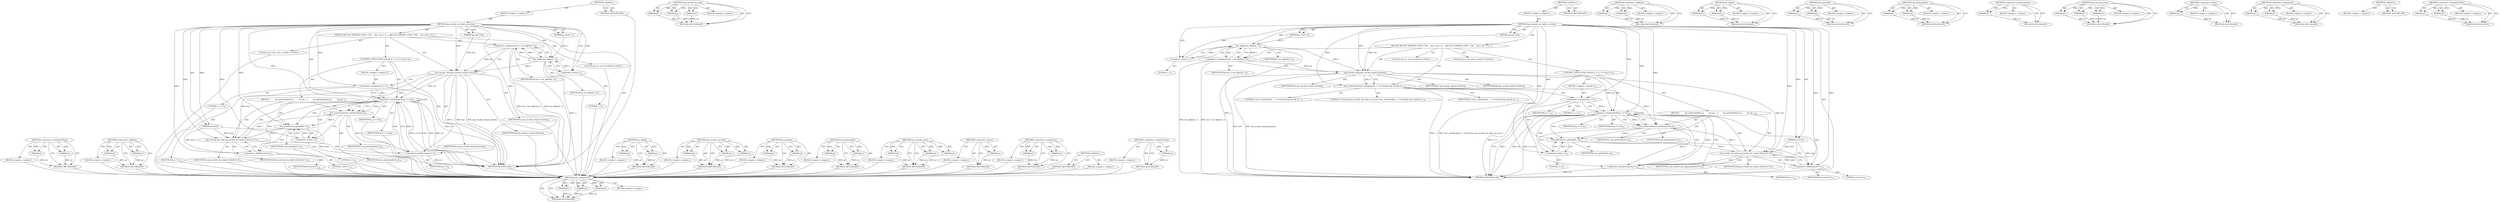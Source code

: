 digraph "&lt;operator&gt;.lessEqualsThan" {
vulnerable_92 [label=<(METHOD,&lt;operator&gt;.lessEqualsThan)>];
vulnerable_93 [label=<(PARAM,p1)>];
vulnerable_94 [label=<(PARAM,p2)>];
vulnerable_95 [label=<(BLOCK,&lt;empty&gt;,&lt;empty&gt;)>];
vulnerable_96 [label=<(METHOD_RETURN,ANY)>];
vulnerable_117 [label=<(METHOD,&lt;operator&gt;.addition)>];
vulnerable_118 [label=<(PARAM,p1)>];
vulnerable_119 [label=<(PARAM,p2)>];
vulnerable_120 [label=<(BLOCK,&lt;empty&gt;,&lt;empty&gt;)>];
vulnerable_121 [label=<(METHOD_RETURN,ANY)>];
vulnerable_6 [label=<(METHOD,&lt;global&gt;)<SUB>1</SUB>>];
vulnerable_7 [label=<(BLOCK,&lt;empty&gt;,&lt;empty&gt;)<SUB>1</SUB>>];
vulnerable_8 [label=<(METHOD,mp_encode_lua_table_as_array)<SUB>1</SUB>>];
vulnerable_9 [label=<(PARAM,lua_State *L)<SUB>1</SUB>>];
vulnerable_10 [label=<(PARAM,mp_buf *buf)<SUB>1</SUB>>];
vulnerable_11 [label=<(PARAM,int level)<SUB>1</SUB>>];
vulnerable_12 [label=<(BLOCK,{
#if LUA_VERSION_NUM &lt; 502
    size_t len = lu...,{
#if LUA_VERSION_NUM &lt; 502
    size_t len = lu...)<SUB>1</SUB>>];
vulnerable_13 [label="<(LOCAL,size_t len: size_t)<SUB>3</SUB>>"];
vulnerable_14 [label="<(LOCAL,size_t j: size_t)<SUB>3</SUB>>"];
vulnerable_15 [label=<(&lt;operator&gt;.assignment,len = lua_objlen(L,-1))<SUB>3</SUB>>];
vulnerable_16 [label=<(IDENTIFIER,len,len = lua_objlen(L,-1))<SUB>3</SUB>>];
vulnerable_17 [label=<(lua_objlen,lua_objlen(L,-1))<SUB>3</SUB>>];
vulnerable_18 [label=<(IDENTIFIER,L,lua_objlen(L,-1))<SUB>3</SUB>>];
vulnerable_19 [label=<(&lt;operator&gt;.minus,-1)<SUB>3</SUB>>];
vulnerable_20 [label=<(LITERAL,1,-1)<SUB>3</SUB>>];
vulnerable_21 [label=<(mp_encode_array,mp_encode_array(L,buf,len))<SUB>8</SUB>>];
vulnerable_22 [label=<(IDENTIFIER,L,mp_encode_array(L,buf,len))<SUB>8</SUB>>];
vulnerable_23 [label=<(IDENTIFIER,buf,mp_encode_array(L,buf,len))<SUB>8</SUB>>];
vulnerable_24 [label=<(IDENTIFIER,len,mp_encode_array(L,buf,len))<SUB>8</SUB>>];
vulnerable_25 [label=<(CONTROL_STRUCTURE,FOR,for (j = 1;j &lt;= len;j++))<SUB>9</SUB>>];
vulnerable_26 [label=<(BLOCK,&lt;empty&gt;,&lt;empty&gt;)<SUB>9</SUB>>];
vulnerable_27 [label=<(&lt;operator&gt;.assignment,j = 1)<SUB>9</SUB>>];
vulnerable_28 [label=<(IDENTIFIER,j,j = 1)<SUB>9</SUB>>];
vulnerable_29 [label=<(LITERAL,1,j = 1)<SUB>9</SUB>>];
vulnerable_30 [label=<(&lt;operator&gt;.lessEqualsThan,j &lt;= len)<SUB>9</SUB>>];
vulnerable_31 [label=<(IDENTIFIER,j,j &lt;= len)<SUB>9</SUB>>];
vulnerable_32 [label=<(IDENTIFIER,len,j &lt;= len)<SUB>9</SUB>>];
vulnerable_33 [label=<(&lt;operator&gt;.postIncrement,j++)<SUB>9</SUB>>];
vulnerable_34 [label=<(IDENTIFIER,j,j++)<SUB>9</SUB>>];
vulnerable_35 [label=<(BLOCK,{
         lua_pushnumber(L,j);
         lua_ge...,{
         lua_pushnumber(L,j);
         lua_ge...)<SUB>9</SUB>>];
vulnerable_36 [label=<(lua_pushnumber,lua_pushnumber(L,j))<SUB>10</SUB>>];
vulnerable_37 [label=<(IDENTIFIER,L,lua_pushnumber(L,j))<SUB>10</SUB>>];
vulnerable_38 [label=<(IDENTIFIER,j,lua_pushnumber(L,j))<SUB>10</SUB>>];
vulnerable_39 [label=<(lua_gettable,lua_gettable(L,-2))<SUB>11</SUB>>];
vulnerable_40 [label=<(IDENTIFIER,L,lua_gettable(L,-2))<SUB>11</SUB>>];
vulnerable_41 [label=<(&lt;operator&gt;.minus,-2)<SUB>11</SUB>>];
vulnerable_42 [label=<(LITERAL,2,-2)<SUB>11</SUB>>];
vulnerable_43 [label=<(mp_encode_lua_type,mp_encode_lua_type(L,buf,level+1))<SUB>12</SUB>>];
vulnerable_44 [label=<(IDENTIFIER,L,mp_encode_lua_type(L,buf,level+1))<SUB>12</SUB>>];
vulnerable_45 [label=<(IDENTIFIER,buf,mp_encode_lua_type(L,buf,level+1))<SUB>12</SUB>>];
vulnerable_46 [label=<(&lt;operator&gt;.addition,level+1)<SUB>12</SUB>>];
vulnerable_47 [label=<(IDENTIFIER,level,level+1)<SUB>12</SUB>>];
vulnerable_48 [label=<(LITERAL,1,level+1)<SUB>12</SUB>>];
vulnerable_49 [label=<(METHOD_RETURN,void)<SUB>1</SUB>>];
vulnerable_51 [label=<(METHOD_RETURN,ANY)<SUB>1</SUB>>];
vulnerable_77 [label=<(METHOD,lua_objlen)>];
vulnerable_78 [label=<(PARAM,p1)>];
vulnerable_79 [label=<(PARAM,p2)>];
vulnerable_80 [label=<(BLOCK,&lt;empty&gt;,&lt;empty&gt;)>];
vulnerable_81 [label=<(METHOD_RETURN,ANY)>];
vulnerable_111 [label=<(METHOD,mp_encode_lua_type)>];
vulnerable_112 [label=<(PARAM,p1)>];
vulnerable_113 [label=<(PARAM,p2)>];
vulnerable_114 [label=<(PARAM,p3)>];
vulnerable_115 [label=<(BLOCK,&lt;empty&gt;,&lt;empty&gt;)>];
vulnerable_116 [label=<(METHOD_RETURN,ANY)>];
vulnerable_106 [label=<(METHOD,lua_gettable)>];
vulnerable_107 [label=<(PARAM,p1)>];
vulnerable_108 [label=<(PARAM,p2)>];
vulnerable_109 [label=<(BLOCK,&lt;empty&gt;,&lt;empty&gt;)>];
vulnerable_110 [label=<(METHOD_RETURN,ANY)>];
vulnerable_101 [label=<(METHOD,lua_pushnumber)>];
vulnerable_102 [label=<(PARAM,p1)>];
vulnerable_103 [label=<(PARAM,p2)>];
vulnerable_104 [label=<(BLOCK,&lt;empty&gt;,&lt;empty&gt;)>];
vulnerable_105 [label=<(METHOD_RETURN,ANY)>];
vulnerable_86 [label=<(METHOD,mp_encode_array)>];
vulnerable_87 [label=<(PARAM,p1)>];
vulnerable_88 [label=<(PARAM,p2)>];
vulnerable_89 [label=<(PARAM,p3)>];
vulnerable_90 [label=<(BLOCK,&lt;empty&gt;,&lt;empty&gt;)>];
vulnerable_91 [label=<(METHOD_RETURN,ANY)>];
vulnerable_82 [label=<(METHOD,&lt;operator&gt;.minus)>];
vulnerable_83 [label=<(PARAM,p1)>];
vulnerable_84 [label=<(BLOCK,&lt;empty&gt;,&lt;empty&gt;)>];
vulnerable_85 [label=<(METHOD_RETURN,ANY)>];
vulnerable_72 [label=<(METHOD,&lt;operator&gt;.assignment)>];
vulnerable_73 [label=<(PARAM,p1)>];
vulnerable_74 [label=<(PARAM,p2)>];
vulnerable_75 [label=<(BLOCK,&lt;empty&gt;,&lt;empty&gt;)>];
vulnerable_76 [label=<(METHOD_RETURN,ANY)>];
vulnerable_66 [label=<(METHOD,&lt;global&gt;)<SUB>1</SUB>>];
vulnerable_67 [label=<(BLOCK,&lt;empty&gt;,&lt;empty&gt;)>];
vulnerable_68 [label=<(METHOD_RETURN,ANY)>];
vulnerable_97 [label=<(METHOD,&lt;operator&gt;.postIncrement)>];
vulnerable_98 [label=<(PARAM,p1)>];
vulnerable_99 [label=<(BLOCK,&lt;empty&gt;,&lt;empty&gt;)>];
vulnerable_100 [label=<(METHOD_RETURN,ANY)>];
fixed_98 [label=<(METHOD,luaL_checkstack)>];
fixed_99 [label=<(PARAM,p1)>];
fixed_100 [label=<(PARAM,p2)>];
fixed_101 [label=<(PARAM,p3)>];
fixed_102 [label=<(BLOCK,&lt;empty&gt;,&lt;empty&gt;)>];
fixed_103 [label=<(METHOD_RETURN,ANY)>];
fixed_123 [label=<(METHOD,mp_encode_lua_type)>];
fixed_124 [label=<(PARAM,p1)>];
fixed_125 [label=<(PARAM,p2)>];
fixed_126 [label=<(PARAM,p3)>];
fixed_127 [label=<(BLOCK,&lt;empty&gt;,&lt;empty&gt;)>];
fixed_128 [label=<(METHOD_RETURN,ANY)>];
fixed_6 [label=<(METHOD,&lt;global&gt;)<SUB>1</SUB>>];
fixed_7 [label=<(BLOCK,&lt;empty&gt;,&lt;empty&gt;)<SUB>1</SUB>>];
fixed_8 [label=<(METHOD,mp_encode_lua_table_as_array)<SUB>1</SUB>>];
fixed_9 [label=<(PARAM,lua_State *L)<SUB>1</SUB>>];
fixed_10 [label=<(PARAM,mp_buf *buf)<SUB>1</SUB>>];
fixed_11 [label=<(PARAM,int level)<SUB>1</SUB>>];
fixed_12 [label=<(BLOCK,{
#if LUA_VERSION_NUM &lt; 502
    size_t len = lu...,{
#if LUA_VERSION_NUM &lt; 502
    size_t len = lu...)<SUB>1</SUB>>];
fixed_13 [label="<(LOCAL,size_t len: size_t)<SUB>3</SUB>>"];
fixed_14 [label="<(LOCAL,size_t j: size_t)<SUB>3</SUB>>"];
fixed_15 [label=<(&lt;operator&gt;.assignment,len = lua_objlen(L,-1))<SUB>3</SUB>>];
fixed_16 [label=<(IDENTIFIER,len,len = lua_objlen(L,-1))<SUB>3</SUB>>];
fixed_17 [label=<(lua_objlen,lua_objlen(L,-1))<SUB>3</SUB>>];
fixed_18 [label=<(IDENTIFIER,L,lua_objlen(L,-1))<SUB>3</SUB>>];
fixed_19 [label=<(&lt;operator&gt;.minus,-1)<SUB>3</SUB>>];
fixed_20 [label=<(LITERAL,1,-1)<SUB>3</SUB>>];
fixed_21 [label=<(mp_encode_array,mp_encode_array(L,buf,len))<SUB>8</SUB>>];
fixed_22 [label=<(IDENTIFIER,L,mp_encode_array(L,buf,len))<SUB>8</SUB>>];
fixed_23 [label=<(IDENTIFIER,buf,mp_encode_array(L,buf,len))<SUB>8</SUB>>];
fixed_24 [label=<(IDENTIFIER,len,mp_encode_array(L,buf,len))<SUB>8</SUB>>];
fixed_25 [label=<(luaL_checkstack,luaL_checkstack(L, 1, &quot;in function mp_encode_lu...)<SUB>9</SUB>>];
fixed_26 [label=<(IDENTIFIER,L,luaL_checkstack(L, 1, &quot;in function mp_encode_lu...)<SUB>9</SUB>>];
fixed_27 [label=<(LITERAL,1,luaL_checkstack(L, 1, &quot;in function mp_encode_lu...)<SUB>9</SUB>>];
fixed_28 [label=<(LITERAL,&quot;in function mp_encode_lua_table_as_array&quot;,luaL_checkstack(L, 1, &quot;in function mp_encode_lu...)<SUB>9</SUB>>];
fixed_29 [label=<(CONTROL_STRUCTURE,FOR,for (j = 1;j &lt;= len;j++))<SUB>10</SUB>>];
fixed_30 [label=<(BLOCK,&lt;empty&gt;,&lt;empty&gt;)<SUB>10</SUB>>];
fixed_31 [label=<(&lt;operator&gt;.assignment,j = 1)<SUB>10</SUB>>];
fixed_32 [label=<(IDENTIFIER,j,j = 1)<SUB>10</SUB>>];
fixed_33 [label=<(LITERAL,1,j = 1)<SUB>10</SUB>>];
fixed_34 [label=<(&lt;operator&gt;.lessEqualsThan,j &lt;= len)<SUB>10</SUB>>];
fixed_35 [label=<(IDENTIFIER,j,j &lt;= len)<SUB>10</SUB>>];
fixed_36 [label=<(IDENTIFIER,len,j &lt;= len)<SUB>10</SUB>>];
fixed_37 [label=<(&lt;operator&gt;.postIncrement,j++)<SUB>10</SUB>>];
fixed_38 [label=<(IDENTIFIER,j,j++)<SUB>10</SUB>>];
fixed_39 [label=<(BLOCK,{
         lua_pushnumber(L,j);
         lua_ge...,{
         lua_pushnumber(L,j);
         lua_ge...)<SUB>10</SUB>>];
fixed_40 [label=<(lua_pushnumber,lua_pushnumber(L,j))<SUB>11</SUB>>];
fixed_41 [label=<(IDENTIFIER,L,lua_pushnumber(L,j))<SUB>11</SUB>>];
fixed_42 [label=<(IDENTIFIER,j,lua_pushnumber(L,j))<SUB>11</SUB>>];
fixed_43 [label=<(lua_gettable,lua_gettable(L,-2))<SUB>12</SUB>>];
fixed_44 [label=<(IDENTIFIER,L,lua_gettable(L,-2))<SUB>12</SUB>>];
fixed_45 [label=<(&lt;operator&gt;.minus,-2)<SUB>12</SUB>>];
fixed_46 [label=<(LITERAL,2,-2)<SUB>12</SUB>>];
fixed_47 [label=<(mp_encode_lua_type,mp_encode_lua_type(L,buf,level+1))<SUB>13</SUB>>];
fixed_48 [label=<(IDENTIFIER,L,mp_encode_lua_type(L,buf,level+1))<SUB>13</SUB>>];
fixed_49 [label=<(IDENTIFIER,buf,mp_encode_lua_type(L,buf,level+1))<SUB>13</SUB>>];
fixed_50 [label=<(&lt;operator&gt;.addition,level+1)<SUB>13</SUB>>];
fixed_51 [label=<(IDENTIFIER,level,level+1)<SUB>13</SUB>>];
fixed_52 [label=<(LITERAL,1,level+1)<SUB>13</SUB>>];
fixed_53 [label=<(METHOD_RETURN,void)<SUB>1</SUB>>];
fixed_55 [label=<(METHOD_RETURN,ANY)<SUB>1</SUB>>];
fixed_129 [label=<(METHOD,&lt;operator&gt;.addition)>];
fixed_130 [label=<(PARAM,p1)>];
fixed_131 [label=<(PARAM,p2)>];
fixed_132 [label=<(BLOCK,&lt;empty&gt;,&lt;empty&gt;)>];
fixed_133 [label=<(METHOD_RETURN,ANY)>];
fixed_83 [label=<(METHOD,lua_objlen)>];
fixed_84 [label=<(PARAM,p1)>];
fixed_85 [label=<(PARAM,p2)>];
fixed_86 [label=<(BLOCK,&lt;empty&gt;,&lt;empty&gt;)>];
fixed_87 [label=<(METHOD_RETURN,ANY)>];
fixed_118 [label=<(METHOD,lua_gettable)>];
fixed_119 [label=<(PARAM,p1)>];
fixed_120 [label=<(PARAM,p2)>];
fixed_121 [label=<(BLOCK,&lt;empty&gt;,&lt;empty&gt;)>];
fixed_122 [label=<(METHOD_RETURN,ANY)>];
fixed_113 [label=<(METHOD,lua_pushnumber)>];
fixed_114 [label=<(PARAM,p1)>];
fixed_115 [label=<(PARAM,p2)>];
fixed_116 [label=<(BLOCK,&lt;empty&gt;,&lt;empty&gt;)>];
fixed_117 [label=<(METHOD_RETURN,ANY)>];
fixed_109 [label=<(METHOD,&lt;operator&gt;.postIncrement)>];
fixed_110 [label=<(PARAM,p1)>];
fixed_111 [label=<(BLOCK,&lt;empty&gt;,&lt;empty&gt;)>];
fixed_112 [label=<(METHOD_RETURN,ANY)>];
fixed_92 [label=<(METHOD,mp_encode_array)>];
fixed_93 [label=<(PARAM,p1)>];
fixed_94 [label=<(PARAM,p2)>];
fixed_95 [label=<(PARAM,p3)>];
fixed_96 [label=<(BLOCK,&lt;empty&gt;,&lt;empty&gt;)>];
fixed_97 [label=<(METHOD_RETURN,ANY)>];
fixed_88 [label=<(METHOD,&lt;operator&gt;.minus)>];
fixed_89 [label=<(PARAM,p1)>];
fixed_90 [label=<(BLOCK,&lt;empty&gt;,&lt;empty&gt;)>];
fixed_91 [label=<(METHOD_RETURN,ANY)>];
fixed_78 [label=<(METHOD,&lt;operator&gt;.assignment)>];
fixed_79 [label=<(PARAM,p1)>];
fixed_80 [label=<(PARAM,p2)>];
fixed_81 [label=<(BLOCK,&lt;empty&gt;,&lt;empty&gt;)>];
fixed_82 [label=<(METHOD_RETURN,ANY)>];
fixed_72 [label=<(METHOD,&lt;global&gt;)<SUB>1</SUB>>];
fixed_73 [label=<(BLOCK,&lt;empty&gt;,&lt;empty&gt;)>];
fixed_74 [label=<(METHOD_RETURN,ANY)>];
fixed_104 [label=<(METHOD,&lt;operator&gt;.lessEqualsThan)>];
fixed_105 [label=<(PARAM,p1)>];
fixed_106 [label=<(PARAM,p2)>];
fixed_107 [label=<(BLOCK,&lt;empty&gt;,&lt;empty&gt;)>];
fixed_108 [label=<(METHOD_RETURN,ANY)>];
vulnerable_92 -> vulnerable_93  [key=0, label="AST: "];
vulnerable_92 -> vulnerable_93  [key=1, label="DDG: "];
vulnerable_92 -> vulnerable_95  [key=0, label="AST: "];
vulnerable_92 -> vulnerable_94  [key=0, label="AST: "];
vulnerable_92 -> vulnerable_94  [key=1, label="DDG: "];
vulnerable_92 -> vulnerable_96  [key=0, label="AST: "];
vulnerable_92 -> vulnerable_96  [key=1, label="CFG: "];
vulnerable_93 -> vulnerable_96  [key=0, label="DDG: p1"];
vulnerable_94 -> vulnerable_96  [key=0, label="DDG: p2"];
vulnerable_95 -> fixed_98  [key=0];
vulnerable_96 -> fixed_98  [key=0];
vulnerable_117 -> vulnerable_118  [key=0, label="AST: "];
vulnerable_117 -> vulnerable_118  [key=1, label="DDG: "];
vulnerable_117 -> vulnerable_120  [key=0, label="AST: "];
vulnerable_117 -> vulnerable_119  [key=0, label="AST: "];
vulnerable_117 -> vulnerable_119  [key=1, label="DDG: "];
vulnerable_117 -> vulnerable_121  [key=0, label="AST: "];
vulnerable_117 -> vulnerable_121  [key=1, label="CFG: "];
vulnerable_118 -> vulnerable_121  [key=0, label="DDG: p1"];
vulnerable_119 -> vulnerable_121  [key=0, label="DDG: p2"];
vulnerable_120 -> fixed_98  [key=0];
vulnerable_121 -> fixed_98  [key=0];
vulnerable_6 -> vulnerable_7  [key=0, label="AST: "];
vulnerable_6 -> vulnerable_51  [key=0, label="AST: "];
vulnerable_6 -> vulnerable_51  [key=1, label="CFG: "];
vulnerable_7 -> vulnerable_8  [key=0, label="AST: "];
vulnerable_8 -> vulnerable_9  [key=0, label="AST: "];
vulnerable_8 -> vulnerable_9  [key=1, label="DDG: "];
vulnerable_8 -> vulnerable_10  [key=0, label="AST: "];
vulnerable_8 -> vulnerable_10  [key=1, label="DDG: "];
vulnerable_8 -> vulnerable_11  [key=0, label="AST: "];
vulnerable_8 -> vulnerable_11  [key=1, label="DDG: "];
vulnerable_8 -> vulnerable_12  [key=0, label="AST: "];
vulnerable_8 -> vulnerable_49  [key=0, label="AST: "];
vulnerable_8 -> vulnerable_19  [key=0, label="CFG: "];
vulnerable_8 -> vulnerable_19  [key=1, label="DDG: "];
vulnerable_8 -> vulnerable_21  [key=0, label="DDG: "];
vulnerable_8 -> vulnerable_17  [key=0, label="DDG: "];
vulnerable_8 -> vulnerable_27  [key=0, label="DDG: "];
vulnerable_8 -> vulnerable_30  [key=0, label="DDG: "];
vulnerable_8 -> vulnerable_33  [key=0, label="DDG: "];
vulnerable_8 -> vulnerable_36  [key=0, label="DDG: "];
vulnerable_8 -> vulnerable_39  [key=0, label="DDG: "];
vulnerable_8 -> vulnerable_43  [key=0, label="DDG: "];
vulnerable_8 -> vulnerable_41  [key=0, label="DDG: "];
vulnerable_8 -> vulnerable_46  [key=0, label="DDG: "];
vulnerable_9 -> vulnerable_17  [key=0, label="DDG: L"];
vulnerable_10 -> vulnerable_21  [key=0, label="DDG: buf"];
vulnerable_11 -> vulnerable_49  [key=0, label="DDG: level"];
vulnerable_11 -> vulnerable_43  [key=0, label="DDG: level"];
vulnerable_11 -> vulnerable_46  [key=0, label="DDG: level"];
vulnerable_12 -> vulnerable_13  [key=0, label="AST: "];
vulnerable_12 -> vulnerable_14  [key=0, label="AST: "];
vulnerable_12 -> vulnerable_15  [key=0, label="AST: "];
vulnerable_12 -> vulnerable_21  [key=0, label="AST: "];
vulnerable_12 -> vulnerable_25  [key=0, label="AST: "];
vulnerable_13 -> fixed_98  [key=0];
vulnerable_14 -> fixed_98  [key=0];
vulnerable_15 -> vulnerable_16  [key=0, label="AST: "];
vulnerable_15 -> vulnerable_17  [key=0, label="AST: "];
vulnerable_15 -> vulnerable_21  [key=0, label="CFG: "];
vulnerable_15 -> vulnerable_21  [key=1, label="DDG: len"];
vulnerable_15 -> vulnerable_49  [key=0, label="DDG: lua_objlen(L,-1)"];
vulnerable_15 -> vulnerable_49  [key=1, label="DDG: len = lua_objlen(L,-1)"];
vulnerable_16 -> fixed_98  [key=0];
vulnerable_17 -> vulnerable_18  [key=0, label="AST: "];
vulnerable_17 -> vulnerable_19  [key=0, label="AST: "];
vulnerable_17 -> vulnerable_15  [key=0, label="CFG: "];
vulnerable_17 -> vulnerable_15  [key=1, label="DDG: L"];
vulnerable_17 -> vulnerable_15  [key=2, label="DDG: -1"];
vulnerable_17 -> vulnerable_49  [key=0, label="DDG: -1"];
vulnerable_17 -> vulnerable_21  [key=0, label="DDG: L"];
vulnerable_18 -> fixed_98  [key=0];
vulnerable_19 -> vulnerable_20  [key=0, label="AST: "];
vulnerable_19 -> vulnerable_17  [key=0, label="CFG: "];
vulnerable_19 -> vulnerable_17  [key=1, label="DDG: 1"];
vulnerable_20 -> fixed_98  [key=0];
vulnerable_21 -> vulnerable_22  [key=0, label="AST: "];
vulnerable_21 -> vulnerable_23  [key=0, label="AST: "];
vulnerable_21 -> vulnerable_24  [key=0, label="AST: "];
vulnerable_21 -> vulnerable_27  [key=0, label="CFG: "];
vulnerable_21 -> vulnerable_49  [key=0, label="DDG: L"];
vulnerable_21 -> vulnerable_49  [key=1, label="DDG: buf"];
vulnerable_21 -> vulnerable_49  [key=2, label="DDG: mp_encode_array(L,buf,len)"];
vulnerable_21 -> vulnerable_30  [key=0, label="DDG: len"];
vulnerable_21 -> vulnerable_36  [key=0, label="DDG: L"];
vulnerable_21 -> vulnerable_43  [key=0, label="DDG: buf"];
vulnerable_22 -> fixed_98  [key=0];
vulnerable_23 -> fixed_98  [key=0];
vulnerable_24 -> fixed_98  [key=0];
vulnerable_25 -> vulnerable_26  [key=0, label="AST: "];
vulnerable_25 -> vulnerable_30  [key=0, label="AST: "];
vulnerable_25 -> vulnerable_33  [key=0, label="AST: "];
vulnerable_25 -> vulnerable_35  [key=0, label="AST: "];
vulnerable_26 -> vulnerable_27  [key=0, label="AST: "];
vulnerable_27 -> vulnerable_28  [key=0, label="AST: "];
vulnerable_27 -> vulnerable_29  [key=0, label="AST: "];
vulnerable_27 -> vulnerable_30  [key=0, label="CFG: "];
vulnerable_27 -> vulnerable_30  [key=1, label="DDG: j"];
vulnerable_27 -> vulnerable_49  [key=0, label="DDG: j = 1"];
vulnerable_28 -> fixed_98  [key=0];
vulnerable_29 -> fixed_98  [key=0];
vulnerable_30 -> vulnerable_31  [key=0, label="AST: "];
vulnerable_30 -> vulnerable_32  [key=0, label="AST: "];
vulnerable_30 -> vulnerable_49  [key=0, label="CFG: "];
vulnerable_30 -> vulnerable_49  [key=1, label="DDG: j"];
vulnerable_30 -> vulnerable_49  [key=2, label="DDG: len"];
vulnerable_30 -> vulnerable_49  [key=3, label="DDG: j &lt;= len"];
vulnerable_30 -> vulnerable_36  [key=0, label="CFG: "];
vulnerable_30 -> vulnerable_36  [key=1, label="DDG: j"];
vulnerable_30 -> vulnerable_36  [key=2, label="CDG: "];
vulnerable_30 -> vulnerable_30  [key=0, label="CDG: "];
vulnerable_30 -> vulnerable_33  [key=0, label="CDG: "];
vulnerable_30 -> vulnerable_46  [key=0, label="CDG: "];
vulnerable_30 -> vulnerable_41  [key=0, label="CDG: "];
vulnerable_30 -> vulnerable_39  [key=0, label="CDG: "];
vulnerable_30 -> vulnerable_43  [key=0, label="CDG: "];
vulnerable_31 -> fixed_98  [key=0];
vulnerable_32 -> fixed_98  [key=0];
vulnerable_33 -> vulnerable_34  [key=0, label="AST: "];
vulnerable_33 -> vulnerable_30  [key=0, label="CFG: "];
vulnerable_33 -> vulnerable_30  [key=1, label="DDG: j"];
vulnerable_33 -> vulnerable_49  [key=0, label="DDG: j++"];
vulnerable_34 -> fixed_98  [key=0];
vulnerable_35 -> vulnerable_36  [key=0, label="AST: "];
vulnerable_35 -> vulnerable_39  [key=0, label="AST: "];
vulnerable_35 -> vulnerable_43  [key=0, label="AST: "];
vulnerable_36 -> vulnerable_37  [key=0, label="AST: "];
vulnerable_36 -> vulnerable_38  [key=0, label="AST: "];
vulnerable_36 -> vulnerable_41  [key=0, label="CFG: "];
vulnerable_36 -> vulnerable_33  [key=0, label="DDG: j"];
vulnerable_36 -> vulnerable_39  [key=0, label="DDG: L"];
vulnerable_37 -> fixed_98  [key=0];
vulnerable_38 -> fixed_98  [key=0];
vulnerable_39 -> vulnerable_40  [key=0, label="AST: "];
vulnerable_39 -> vulnerable_41  [key=0, label="AST: "];
vulnerable_39 -> vulnerable_46  [key=0, label="CFG: "];
vulnerable_39 -> vulnerable_43  [key=0, label="DDG: L"];
vulnerable_40 -> fixed_98  [key=0];
vulnerable_41 -> vulnerable_42  [key=0, label="AST: "];
vulnerable_41 -> vulnerable_39  [key=0, label="CFG: "];
vulnerable_41 -> vulnerable_39  [key=1, label="DDG: 2"];
vulnerable_42 -> fixed_98  [key=0];
vulnerable_43 -> vulnerable_44  [key=0, label="AST: "];
vulnerable_43 -> vulnerable_45  [key=0, label="AST: "];
vulnerable_43 -> vulnerable_46  [key=0, label="AST: "];
vulnerable_43 -> vulnerable_33  [key=0, label="CFG: "];
vulnerable_43 -> vulnerable_36  [key=0, label="DDG: L"];
vulnerable_44 -> fixed_98  [key=0];
vulnerable_45 -> fixed_98  [key=0];
vulnerable_46 -> vulnerable_47  [key=0, label="AST: "];
vulnerable_46 -> vulnerable_48  [key=0, label="AST: "];
vulnerable_46 -> vulnerable_43  [key=0, label="CFG: "];
vulnerable_47 -> fixed_98  [key=0];
vulnerable_48 -> fixed_98  [key=0];
vulnerable_49 -> fixed_98  [key=0];
vulnerable_51 -> fixed_98  [key=0];
vulnerable_77 -> vulnerable_78  [key=0, label="AST: "];
vulnerable_77 -> vulnerable_78  [key=1, label="DDG: "];
vulnerable_77 -> vulnerable_80  [key=0, label="AST: "];
vulnerable_77 -> vulnerable_79  [key=0, label="AST: "];
vulnerable_77 -> vulnerable_79  [key=1, label="DDG: "];
vulnerable_77 -> vulnerable_81  [key=0, label="AST: "];
vulnerable_77 -> vulnerable_81  [key=1, label="CFG: "];
vulnerable_78 -> vulnerable_81  [key=0, label="DDG: p1"];
vulnerable_79 -> vulnerable_81  [key=0, label="DDG: p2"];
vulnerable_80 -> fixed_98  [key=0];
vulnerable_81 -> fixed_98  [key=0];
vulnerable_111 -> vulnerable_112  [key=0, label="AST: "];
vulnerable_111 -> vulnerable_112  [key=1, label="DDG: "];
vulnerable_111 -> vulnerable_115  [key=0, label="AST: "];
vulnerable_111 -> vulnerable_113  [key=0, label="AST: "];
vulnerable_111 -> vulnerable_113  [key=1, label="DDG: "];
vulnerable_111 -> vulnerable_116  [key=0, label="AST: "];
vulnerable_111 -> vulnerable_116  [key=1, label="CFG: "];
vulnerable_111 -> vulnerable_114  [key=0, label="AST: "];
vulnerable_111 -> vulnerable_114  [key=1, label="DDG: "];
vulnerable_112 -> vulnerable_116  [key=0, label="DDG: p1"];
vulnerable_113 -> vulnerable_116  [key=0, label="DDG: p2"];
vulnerable_114 -> vulnerable_116  [key=0, label="DDG: p3"];
vulnerable_115 -> fixed_98  [key=0];
vulnerable_116 -> fixed_98  [key=0];
vulnerable_106 -> vulnerable_107  [key=0, label="AST: "];
vulnerable_106 -> vulnerable_107  [key=1, label="DDG: "];
vulnerable_106 -> vulnerable_109  [key=0, label="AST: "];
vulnerable_106 -> vulnerable_108  [key=0, label="AST: "];
vulnerable_106 -> vulnerable_108  [key=1, label="DDG: "];
vulnerable_106 -> vulnerable_110  [key=0, label="AST: "];
vulnerable_106 -> vulnerable_110  [key=1, label="CFG: "];
vulnerable_107 -> vulnerable_110  [key=0, label="DDG: p1"];
vulnerable_108 -> vulnerable_110  [key=0, label="DDG: p2"];
vulnerable_109 -> fixed_98  [key=0];
vulnerable_110 -> fixed_98  [key=0];
vulnerable_101 -> vulnerable_102  [key=0, label="AST: "];
vulnerable_101 -> vulnerable_102  [key=1, label="DDG: "];
vulnerable_101 -> vulnerable_104  [key=0, label="AST: "];
vulnerable_101 -> vulnerable_103  [key=0, label="AST: "];
vulnerable_101 -> vulnerable_103  [key=1, label="DDG: "];
vulnerable_101 -> vulnerable_105  [key=0, label="AST: "];
vulnerable_101 -> vulnerable_105  [key=1, label="CFG: "];
vulnerable_102 -> vulnerable_105  [key=0, label="DDG: p1"];
vulnerable_103 -> vulnerable_105  [key=0, label="DDG: p2"];
vulnerable_104 -> fixed_98  [key=0];
vulnerable_105 -> fixed_98  [key=0];
vulnerable_86 -> vulnerable_87  [key=0, label="AST: "];
vulnerable_86 -> vulnerable_87  [key=1, label="DDG: "];
vulnerable_86 -> vulnerable_90  [key=0, label="AST: "];
vulnerable_86 -> vulnerable_88  [key=0, label="AST: "];
vulnerable_86 -> vulnerable_88  [key=1, label="DDG: "];
vulnerable_86 -> vulnerable_91  [key=0, label="AST: "];
vulnerable_86 -> vulnerable_91  [key=1, label="CFG: "];
vulnerable_86 -> vulnerable_89  [key=0, label="AST: "];
vulnerable_86 -> vulnerable_89  [key=1, label="DDG: "];
vulnerable_87 -> vulnerable_91  [key=0, label="DDG: p1"];
vulnerable_88 -> vulnerable_91  [key=0, label="DDG: p2"];
vulnerable_89 -> vulnerable_91  [key=0, label="DDG: p3"];
vulnerable_90 -> fixed_98  [key=0];
vulnerable_91 -> fixed_98  [key=0];
vulnerable_82 -> vulnerable_83  [key=0, label="AST: "];
vulnerable_82 -> vulnerable_83  [key=1, label="DDG: "];
vulnerable_82 -> vulnerable_84  [key=0, label="AST: "];
vulnerable_82 -> vulnerable_85  [key=0, label="AST: "];
vulnerable_82 -> vulnerable_85  [key=1, label="CFG: "];
vulnerable_83 -> vulnerable_85  [key=0, label="DDG: p1"];
vulnerable_84 -> fixed_98  [key=0];
vulnerable_85 -> fixed_98  [key=0];
vulnerable_72 -> vulnerable_73  [key=0, label="AST: "];
vulnerable_72 -> vulnerable_73  [key=1, label="DDG: "];
vulnerable_72 -> vulnerable_75  [key=0, label="AST: "];
vulnerable_72 -> vulnerable_74  [key=0, label="AST: "];
vulnerable_72 -> vulnerable_74  [key=1, label="DDG: "];
vulnerable_72 -> vulnerable_76  [key=0, label="AST: "];
vulnerable_72 -> vulnerable_76  [key=1, label="CFG: "];
vulnerable_73 -> vulnerable_76  [key=0, label="DDG: p1"];
vulnerable_74 -> vulnerable_76  [key=0, label="DDG: p2"];
vulnerable_75 -> fixed_98  [key=0];
vulnerable_76 -> fixed_98  [key=0];
vulnerable_66 -> vulnerable_67  [key=0, label="AST: "];
vulnerable_66 -> vulnerable_68  [key=0, label="AST: "];
vulnerable_66 -> vulnerable_68  [key=1, label="CFG: "];
vulnerable_67 -> fixed_98  [key=0];
vulnerable_68 -> fixed_98  [key=0];
vulnerable_97 -> vulnerable_98  [key=0, label="AST: "];
vulnerable_97 -> vulnerable_98  [key=1, label="DDG: "];
vulnerable_97 -> vulnerable_99  [key=0, label="AST: "];
vulnerable_97 -> vulnerable_100  [key=0, label="AST: "];
vulnerable_97 -> vulnerable_100  [key=1, label="CFG: "];
vulnerable_98 -> vulnerable_100  [key=0, label="DDG: p1"];
vulnerable_99 -> fixed_98  [key=0];
vulnerable_100 -> fixed_98  [key=0];
fixed_98 -> fixed_99  [key=0, label="AST: "];
fixed_98 -> fixed_99  [key=1, label="DDG: "];
fixed_98 -> fixed_102  [key=0, label="AST: "];
fixed_98 -> fixed_100  [key=0, label="AST: "];
fixed_98 -> fixed_100  [key=1, label="DDG: "];
fixed_98 -> fixed_103  [key=0, label="AST: "];
fixed_98 -> fixed_103  [key=1, label="CFG: "];
fixed_98 -> fixed_101  [key=0, label="AST: "];
fixed_98 -> fixed_101  [key=1, label="DDG: "];
fixed_99 -> fixed_103  [key=0, label="DDG: p1"];
fixed_100 -> fixed_103  [key=0, label="DDG: p2"];
fixed_101 -> fixed_103  [key=0, label="DDG: p3"];
fixed_123 -> fixed_124  [key=0, label="AST: "];
fixed_123 -> fixed_124  [key=1, label="DDG: "];
fixed_123 -> fixed_127  [key=0, label="AST: "];
fixed_123 -> fixed_125  [key=0, label="AST: "];
fixed_123 -> fixed_125  [key=1, label="DDG: "];
fixed_123 -> fixed_128  [key=0, label="AST: "];
fixed_123 -> fixed_128  [key=1, label="CFG: "];
fixed_123 -> fixed_126  [key=0, label="AST: "];
fixed_123 -> fixed_126  [key=1, label="DDG: "];
fixed_124 -> fixed_128  [key=0, label="DDG: p1"];
fixed_125 -> fixed_128  [key=0, label="DDG: p2"];
fixed_126 -> fixed_128  [key=0, label="DDG: p3"];
fixed_6 -> fixed_7  [key=0, label="AST: "];
fixed_6 -> fixed_55  [key=0, label="AST: "];
fixed_6 -> fixed_55  [key=1, label="CFG: "];
fixed_7 -> fixed_8  [key=0, label="AST: "];
fixed_8 -> fixed_9  [key=0, label="AST: "];
fixed_8 -> fixed_9  [key=1, label="DDG: "];
fixed_8 -> fixed_10  [key=0, label="AST: "];
fixed_8 -> fixed_10  [key=1, label="DDG: "];
fixed_8 -> fixed_11  [key=0, label="AST: "];
fixed_8 -> fixed_11  [key=1, label="DDG: "];
fixed_8 -> fixed_12  [key=0, label="AST: "];
fixed_8 -> fixed_53  [key=0, label="AST: "];
fixed_8 -> fixed_19  [key=0, label="CFG: "];
fixed_8 -> fixed_19  [key=1, label="DDG: "];
fixed_8 -> fixed_21  [key=0, label="DDG: "];
fixed_8 -> fixed_25  [key=0, label="DDG: "];
fixed_8 -> fixed_17  [key=0, label="DDG: "];
fixed_8 -> fixed_31  [key=0, label="DDG: "];
fixed_8 -> fixed_34  [key=0, label="DDG: "];
fixed_8 -> fixed_37  [key=0, label="DDG: "];
fixed_8 -> fixed_40  [key=0, label="DDG: "];
fixed_8 -> fixed_43  [key=0, label="DDG: "];
fixed_8 -> fixed_47  [key=0, label="DDG: "];
fixed_8 -> fixed_45  [key=0, label="DDG: "];
fixed_8 -> fixed_50  [key=0, label="DDG: "];
fixed_9 -> fixed_17  [key=0, label="DDG: L"];
fixed_10 -> fixed_21  [key=0, label="DDG: buf"];
fixed_11 -> fixed_53  [key=0, label="DDG: level"];
fixed_11 -> fixed_47  [key=0, label="DDG: level"];
fixed_11 -> fixed_50  [key=0, label="DDG: level"];
fixed_12 -> fixed_13  [key=0, label="AST: "];
fixed_12 -> fixed_14  [key=0, label="AST: "];
fixed_12 -> fixed_15  [key=0, label="AST: "];
fixed_12 -> fixed_21  [key=0, label="AST: "];
fixed_12 -> fixed_25  [key=0, label="AST: "];
fixed_12 -> fixed_29  [key=0, label="AST: "];
fixed_15 -> fixed_16  [key=0, label="AST: "];
fixed_15 -> fixed_17  [key=0, label="AST: "];
fixed_15 -> fixed_21  [key=0, label="CFG: "];
fixed_15 -> fixed_21  [key=1, label="DDG: len"];
fixed_15 -> fixed_53  [key=0, label="DDG: lua_objlen(L,-1)"];
fixed_15 -> fixed_53  [key=1, label="DDG: len = lua_objlen(L,-1)"];
fixed_17 -> fixed_18  [key=0, label="AST: "];
fixed_17 -> fixed_19  [key=0, label="AST: "];
fixed_17 -> fixed_15  [key=0, label="CFG: "];
fixed_17 -> fixed_15  [key=1, label="DDG: L"];
fixed_17 -> fixed_15  [key=2, label="DDG: -1"];
fixed_17 -> fixed_53  [key=0, label="DDG: -1"];
fixed_17 -> fixed_21  [key=0, label="DDG: L"];
fixed_19 -> fixed_20  [key=0, label="AST: "];
fixed_19 -> fixed_17  [key=0, label="CFG: "];
fixed_19 -> fixed_17  [key=1, label="DDG: 1"];
fixed_21 -> fixed_22  [key=0, label="AST: "];
fixed_21 -> fixed_23  [key=0, label="AST: "];
fixed_21 -> fixed_24  [key=0, label="AST: "];
fixed_21 -> fixed_25  [key=0, label="CFG: "];
fixed_21 -> fixed_25  [key=1, label="DDG: L"];
fixed_21 -> fixed_53  [key=0, label="DDG: buf"];
fixed_21 -> fixed_53  [key=1, label="DDG: mp_encode_array(L,buf,len)"];
fixed_21 -> fixed_34  [key=0, label="DDG: len"];
fixed_21 -> fixed_47  [key=0, label="DDG: buf"];
fixed_25 -> fixed_26  [key=0, label="AST: "];
fixed_25 -> fixed_27  [key=0, label="AST: "];
fixed_25 -> fixed_28  [key=0, label="AST: "];
fixed_25 -> fixed_31  [key=0, label="CFG: "];
fixed_25 -> fixed_53  [key=0, label="DDG: L"];
fixed_25 -> fixed_53  [key=1, label="DDG: luaL_checkstack(L, 1, &quot;in function mp_encode_lua_table_as_array&quot;)"];
fixed_25 -> fixed_40  [key=0, label="DDG: L"];
fixed_29 -> fixed_30  [key=0, label="AST: "];
fixed_29 -> fixed_34  [key=0, label="AST: "];
fixed_29 -> fixed_37  [key=0, label="AST: "];
fixed_29 -> fixed_39  [key=0, label="AST: "];
fixed_30 -> fixed_31  [key=0, label="AST: "];
fixed_31 -> fixed_32  [key=0, label="AST: "];
fixed_31 -> fixed_33  [key=0, label="AST: "];
fixed_31 -> fixed_34  [key=0, label="CFG: "];
fixed_31 -> fixed_34  [key=1, label="DDG: j"];
fixed_31 -> fixed_53  [key=0, label="DDG: j = 1"];
fixed_34 -> fixed_35  [key=0, label="AST: "];
fixed_34 -> fixed_36  [key=0, label="AST: "];
fixed_34 -> fixed_53  [key=0, label="CFG: "];
fixed_34 -> fixed_53  [key=1, label="DDG: j"];
fixed_34 -> fixed_53  [key=2, label="DDG: len"];
fixed_34 -> fixed_53  [key=3, label="DDG: j &lt;= len"];
fixed_34 -> fixed_40  [key=0, label="CFG: "];
fixed_34 -> fixed_40  [key=1, label="DDG: j"];
fixed_34 -> fixed_40  [key=2, label="CDG: "];
fixed_34 -> fixed_47  [key=0, label="CDG: "];
fixed_34 -> fixed_34  [key=0, label="CDG: "];
fixed_34 -> fixed_50  [key=0, label="CDG: "];
fixed_34 -> fixed_37  [key=0, label="CDG: "];
fixed_34 -> fixed_45  [key=0, label="CDG: "];
fixed_34 -> fixed_43  [key=0, label="CDG: "];
fixed_37 -> fixed_38  [key=0, label="AST: "];
fixed_37 -> fixed_34  [key=0, label="CFG: "];
fixed_37 -> fixed_34  [key=1, label="DDG: j"];
fixed_37 -> fixed_53  [key=0, label="DDG: j++"];
fixed_39 -> fixed_40  [key=0, label="AST: "];
fixed_39 -> fixed_43  [key=0, label="AST: "];
fixed_39 -> fixed_47  [key=0, label="AST: "];
fixed_40 -> fixed_41  [key=0, label="AST: "];
fixed_40 -> fixed_42  [key=0, label="AST: "];
fixed_40 -> fixed_45  [key=0, label="CFG: "];
fixed_40 -> fixed_37  [key=0, label="DDG: j"];
fixed_40 -> fixed_43  [key=0, label="DDG: L"];
fixed_43 -> fixed_44  [key=0, label="AST: "];
fixed_43 -> fixed_45  [key=0, label="AST: "];
fixed_43 -> fixed_50  [key=0, label="CFG: "];
fixed_43 -> fixed_47  [key=0, label="DDG: L"];
fixed_45 -> fixed_46  [key=0, label="AST: "];
fixed_45 -> fixed_43  [key=0, label="CFG: "];
fixed_45 -> fixed_43  [key=1, label="DDG: 2"];
fixed_47 -> fixed_48  [key=0, label="AST: "];
fixed_47 -> fixed_49  [key=0, label="AST: "];
fixed_47 -> fixed_50  [key=0, label="AST: "];
fixed_47 -> fixed_37  [key=0, label="CFG: "];
fixed_47 -> fixed_40  [key=0, label="DDG: L"];
fixed_50 -> fixed_51  [key=0, label="AST: "];
fixed_50 -> fixed_52  [key=0, label="AST: "];
fixed_50 -> fixed_47  [key=0, label="CFG: "];
fixed_129 -> fixed_130  [key=0, label="AST: "];
fixed_129 -> fixed_130  [key=1, label="DDG: "];
fixed_129 -> fixed_132  [key=0, label="AST: "];
fixed_129 -> fixed_131  [key=0, label="AST: "];
fixed_129 -> fixed_131  [key=1, label="DDG: "];
fixed_129 -> fixed_133  [key=0, label="AST: "];
fixed_129 -> fixed_133  [key=1, label="CFG: "];
fixed_130 -> fixed_133  [key=0, label="DDG: p1"];
fixed_131 -> fixed_133  [key=0, label="DDG: p2"];
fixed_83 -> fixed_84  [key=0, label="AST: "];
fixed_83 -> fixed_84  [key=1, label="DDG: "];
fixed_83 -> fixed_86  [key=0, label="AST: "];
fixed_83 -> fixed_85  [key=0, label="AST: "];
fixed_83 -> fixed_85  [key=1, label="DDG: "];
fixed_83 -> fixed_87  [key=0, label="AST: "];
fixed_83 -> fixed_87  [key=1, label="CFG: "];
fixed_84 -> fixed_87  [key=0, label="DDG: p1"];
fixed_85 -> fixed_87  [key=0, label="DDG: p2"];
fixed_118 -> fixed_119  [key=0, label="AST: "];
fixed_118 -> fixed_119  [key=1, label="DDG: "];
fixed_118 -> fixed_121  [key=0, label="AST: "];
fixed_118 -> fixed_120  [key=0, label="AST: "];
fixed_118 -> fixed_120  [key=1, label="DDG: "];
fixed_118 -> fixed_122  [key=0, label="AST: "];
fixed_118 -> fixed_122  [key=1, label="CFG: "];
fixed_119 -> fixed_122  [key=0, label="DDG: p1"];
fixed_120 -> fixed_122  [key=0, label="DDG: p2"];
fixed_113 -> fixed_114  [key=0, label="AST: "];
fixed_113 -> fixed_114  [key=1, label="DDG: "];
fixed_113 -> fixed_116  [key=0, label="AST: "];
fixed_113 -> fixed_115  [key=0, label="AST: "];
fixed_113 -> fixed_115  [key=1, label="DDG: "];
fixed_113 -> fixed_117  [key=0, label="AST: "];
fixed_113 -> fixed_117  [key=1, label="CFG: "];
fixed_114 -> fixed_117  [key=0, label="DDG: p1"];
fixed_115 -> fixed_117  [key=0, label="DDG: p2"];
fixed_109 -> fixed_110  [key=0, label="AST: "];
fixed_109 -> fixed_110  [key=1, label="DDG: "];
fixed_109 -> fixed_111  [key=0, label="AST: "];
fixed_109 -> fixed_112  [key=0, label="AST: "];
fixed_109 -> fixed_112  [key=1, label="CFG: "];
fixed_110 -> fixed_112  [key=0, label="DDG: p1"];
fixed_92 -> fixed_93  [key=0, label="AST: "];
fixed_92 -> fixed_93  [key=1, label="DDG: "];
fixed_92 -> fixed_96  [key=0, label="AST: "];
fixed_92 -> fixed_94  [key=0, label="AST: "];
fixed_92 -> fixed_94  [key=1, label="DDG: "];
fixed_92 -> fixed_97  [key=0, label="AST: "];
fixed_92 -> fixed_97  [key=1, label="CFG: "];
fixed_92 -> fixed_95  [key=0, label="AST: "];
fixed_92 -> fixed_95  [key=1, label="DDG: "];
fixed_93 -> fixed_97  [key=0, label="DDG: p1"];
fixed_94 -> fixed_97  [key=0, label="DDG: p2"];
fixed_95 -> fixed_97  [key=0, label="DDG: p3"];
fixed_88 -> fixed_89  [key=0, label="AST: "];
fixed_88 -> fixed_89  [key=1, label="DDG: "];
fixed_88 -> fixed_90  [key=0, label="AST: "];
fixed_88 -> fixed_91  [key=0, label="AST: "];
fixed_88 -> fixed_91  [key=1, label="CFG: "];
fixed_89 -> fixed_91  [key=0, label="DDG: p1"];
fixed_78 -> fixed_79  [key=0, label="AST: "];
fixed_78 -> fixed_79  [key=1, label="DDG: "];
fixed_78 -> fixed_81  [key=0, label="AST: "];
fixed_78 -> fixed_80  [key=0, label="AST: "];
fixed_78 -> fixed_80  [key=1, label="DDG: "];
fixed_78 -> fixed_82  [key=0, label="AST: "];
fixed_78 -> fixed_82  [key=1, label="CFG: "];
fixed_79 -> fixed_82  [key=0, label="DDG: p1"];
fixed_80 -> fixed_82  [key=0, label="DDG: p2"];
fixed_72 -> fixed_73  [key=0, label="AST: "];
fixed_72 -> fixed_74  [key=0, label="AST: "];
fixed_72 -> fixed_74  [key=1, label="CFG: "];
fixed_104 -> fixed_105  [key=0, label="AST: "];
fixed_104 -> fixed_105  [key=1, label="DDG: "];
fixed_104 -> fixed_107  [key=0, label="AST: "];
fixed_104 -> fixed_106  [key=0, label="AST: "];
fixed_104 -> fixed_106  [key=1, label="DDG: "];
fixed_104 -> fixed_108  [key=0, label="AST: "];
fixed_104 -> fixed_108  [key=1, label="CFG: "];
fixed_105 -> fixed_108  [key=0, label="DDG: p1"];
fixed_106 -> fixed_108  [key=0, label="DDG: p2"];
}
